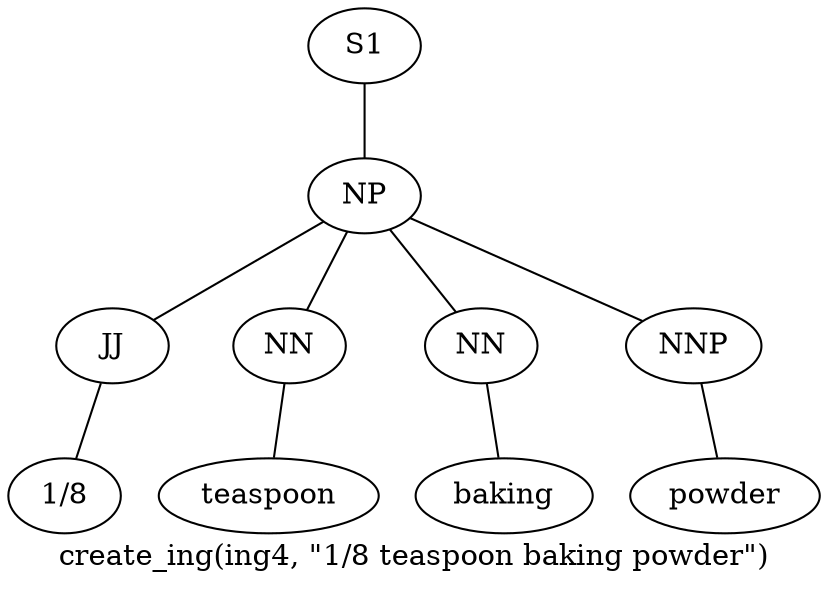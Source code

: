 graph SyntaxGraph {
	label = "create_ing(ing4, \"1/8 teaspoon baking powder\")";
	Node0 [label="S1"];
	Node1 [label="NP"];
	Node2 [label="JJ"];
	Node3 [label="1/8"];
	Node4 [label="NN"];
	Node5 [label="teaspoon"];
	Node6 [label="NN"];
	Node7 [label="baking"];
	Node8 [label="NNP"];
	Node9 [label="powder"];

	Node0 -- Node1;
	Node1 -- Node2;
	Node1 -- Node4;
	Node1 -- Node6;
	Node1 -- Node8;
	Node2 -- Node3;
	Node4 -- Node5;
	Node6 -- Node7;
	Node8 -- Node9;
}